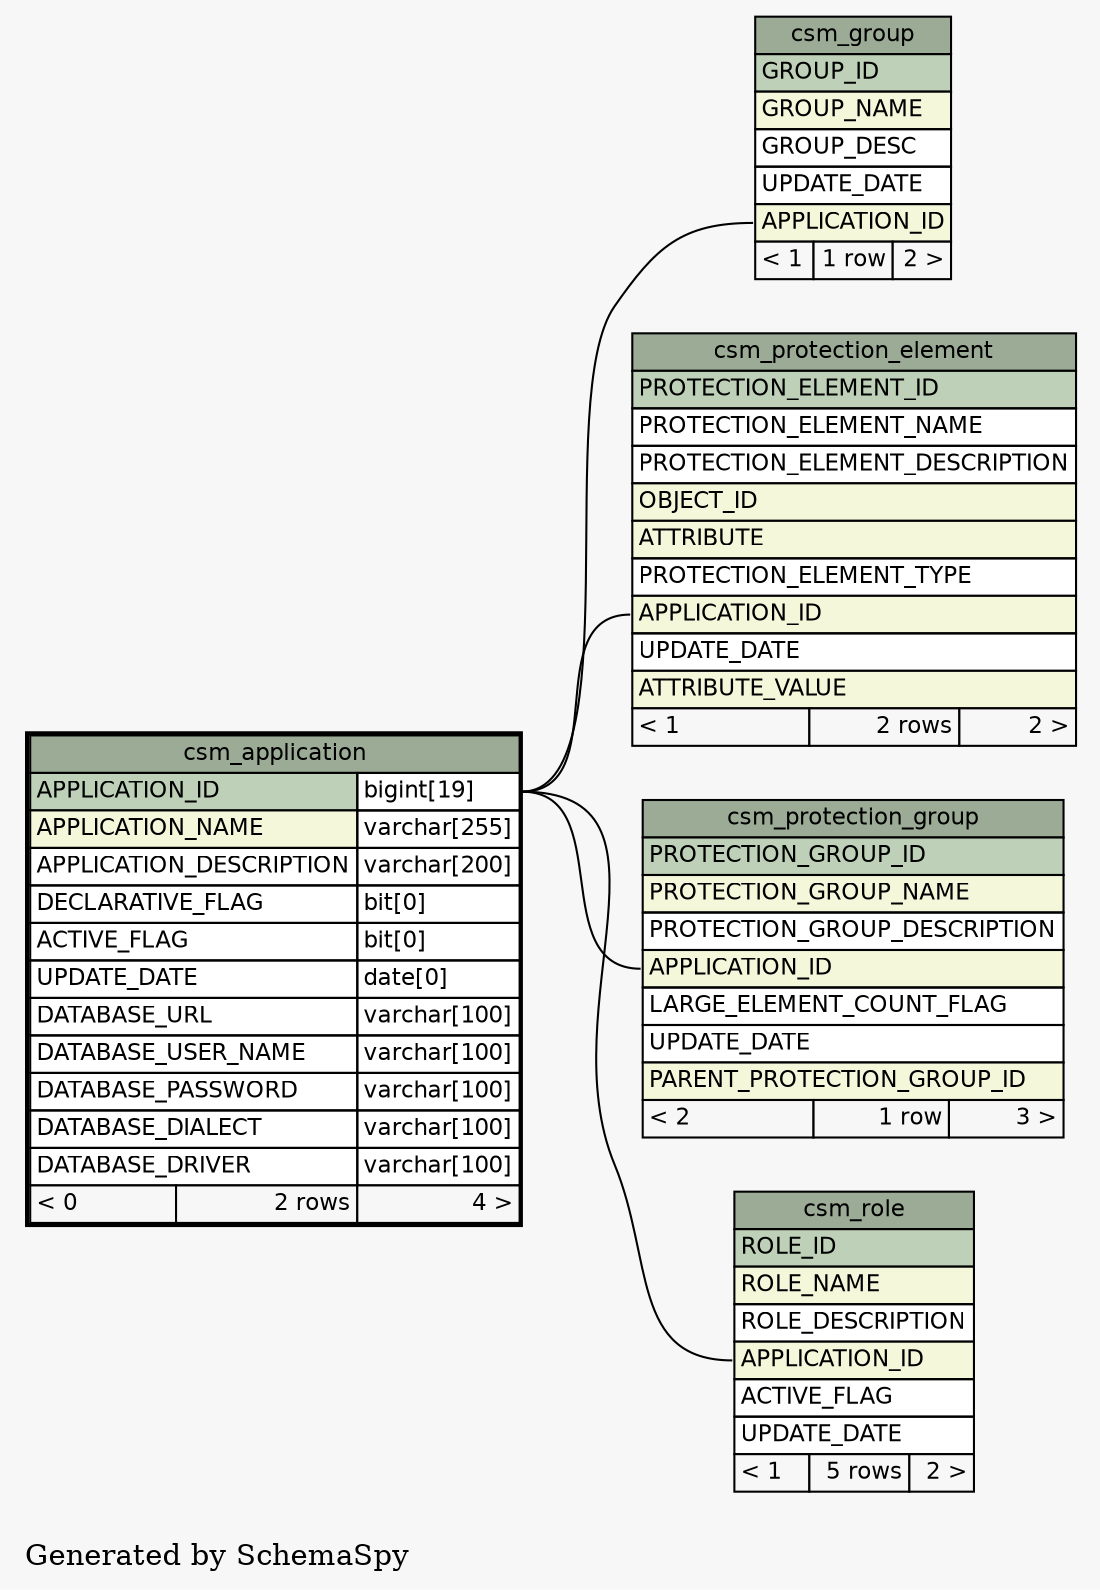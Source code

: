 // dot 2.16.1 on Linux 2.6.25.6-27.fc8
digraph "oneDegreeRelationshipsGraph" {
  graph [
    rankdir="RL"
    bgcolor="#f7f7f7"
    label="\nGenerated by SchemaSpy"
    labeljust="l"
  ];
  node [
    fontname="Helvetica"
    fontsize="11"
    shape="plaintext"
  ];
  edge [
    arrowsize="0.8"
  ];
  "csm_group":"APPLICATION_ID":w -> "csm_application":"APPLICATION_ID.type":e [arrowtail=crowtee arrowhead=none];
  "csm_protection_element":"APPLICATION_ID":w -> "csm_application":"APPLICATION_ID.type":e [arrowtail=crowtee arrowhead=none];
  "csm_protection_group":"APPLICATION_ID":w -> "csm_application":"APPLICATION_ID.type":e [arrowtail=crowtee arrowhead=none];
  "csm_role":"APPLICATION_ID":w -> "csm_application":"APPLICATION_ID.type":e [arrowtail=crowtee arrowhead=none];
  "csm_application" [
    label=<
    <TABLE BORDER="2" CELLBORDER="1" CELLSPACING="0" BGCOLOR="#ffffff">
      <TR><TD PORT="csm_application.heading" COLSPAN="3" BGCOLOR="#9bab96" ALIGN="CENTER">csm_application</TD></TR>
      <TR><TD PORT="APPLICATION_ID" COLSPAN="2" BGCOLOR="#bed1b8" ALIGN="LEFT">APPLICATION_ID</TD><TD PORT="APPLICATION_ID.type" ALIGN="LEFT">bigint[19]</TD></TR>
      <TR><TD PORT="APPLICATION_NAME" COLSPAN="2" BGCOLOR="#f4f7da" ALIGN="LEFT">APPLICATION_NAME</TD><TD PORT="APPLICATION_NAME.type" ALIGN="LEFT">varchar[255]</TD></TR>
      <TR><TD PORT="APPLICATION_DESCRIPTION" COLSPAN="2" ALIGN="LEFT">APPLICATION_DESCRIPTION</TD><TD PORT="APPLICATION_DESCRIPTION.type" ALIGN="LEFT">varchar[200]</TD></TR>
      <TR><TD PORT="DECLARATIVE_FLAG" COLSPAN="2" ALIGN="LEFT">DECLARATIVE_FLAG</TD><TD PORT="DECLARATIVE_FLAG.type" ALIGN="LEFT">bit[0]</TD></TR>
      <TR><TD PORT="ACTIVE_FLAG" COLSPAN="2" ALIGN="LEFT">ACTIVE_FLAG</TD><TD PORT="ACTIVE_FLAG.type" ALIGN="LEFT">bit[0]</TD></TR>
      <TR><TD PORT="UPDATE_DATE" COLSPAN="2" ALIGN="LEFT">UPDATE_DATE</TD><TD PORT="UPDATE_DATE.type" ALIGN="LEFT">date[0]</TD></TR>
      <TR><TD PORT="DATABASE_URL" COLSPAN="2" ALIGN="LEFT">DATABASE_URL</TD><TD PORT="DATABASE_URL.type" ALIGN="LEFT">varchar[100]</TD></TR>
      <TR><TD PORT="DATABASE_USER_NAME" COLSPAN="2" ALIGN="LEFT">DATABASE_USER_NAME</TD><TD PORT="DATABASE_USER_NAME.type" ALIGN="LEFT">varchar[100]</TD></TR>
      <TR><TD PORT="DATABASE_PASSWORD" COLSPAN="2" ALIGN="LEFT">DATABASE_PASSWORD</TD><TD PORT="DATABASE_PASSWORD.type" ALIGN="LEFT">varchar[100]</TD></TR>
      <TR><TD PORT="DATABASE_DIALECT" COLSPAN="2" ALIGN="LEFT">DATABASE_DIALECT</TD><TD PORT="DATABASE_DIALECT.type" ALIGN="LEFT">varchar[100]</TD></TR>
      <TR><TD PORT="DATABASE_DRIVER" COLSPAN="2" ALIGN="LEFT">DATABASE_DRIVER</TD><TD PORT="DATABASE_DRIVER.type" ALIGN="LEFT">varchar[100]</TD></TR>
      <TR><TD ALIGN="LEFT" BGCOLOR="#f7f7f7">&lt; 0</TD><TD ALIGN="RIGHT" BGCOLOR="#f7f7f7">2 rows</TD><TD ALIGN="RIGHT" BGCOLOR="#f7f7f7">4 &gt;</TD></TR>
    </TABLE>>
    URL="csm_application.html#"
    tooltip="csm_application"
  ];
  "csm_group" [
    label=<
    <TABLE BORDER="0" CELLBORDER="1" CELLSPACING="0" BGCOLOR="#ffffff">
      <TR><TD PORT="csm_group.heading" COLSPAN="3" BGCOLOR="#9bab96" ALIGN="CENTER">csm_group</TD></TR>
      <TR><TD PORT="GROUP_ID" COLSPAN="3" BGCOLOR="#bed1b8" ALIGN="LEFT">GROUP_ID</TD></TR>
      <TR><TD PORT="GROUP_NAME" COLSPAN="3" BGCOLOR="#f4f7da" ALIGN="LEFT">GROUP_NAME</TD></TR>
      <TR><TD PORT="GROUP_DESC" COLSPAN="3" ALIGN="LEFT">GROUP_DESC</TD></TR>
      <TR><TD PORT="UPDATE_DATE" COLSPAN="3" ALIGN="LEFT">UPDATE_DATE</TD></TR>
      <TR><TD PORT="APPLICATION_ID" COLSPAN="3" BGCOLOR="#f4f7da" ALIGN="LEFT">APPLICATION_ID</TD></TR>
      <TR><TD ALIGN="LEFT" BGCOLOR="#f7f7f7">&lt; 1</TD><TD ALIGN="RIGHT" BGCOLOR="#f7f7f7">1 row</TD><TD ALIGN="RIGHT" BGCOLOR="#f7f7f7">2 &gt;</TD></TR>
    </TABLE>>
    URL="csm_group.html#graph"
    tooltip="csm_group"
  ];
  "csm_protection_element" [
    label=<
    <TABLE BORDER="0" CELLBORDER="1" CELLSPACING="0" BGCOLOR="#ffffff">
      <TR><TD PORT="csm_protection_element.heading" COLSPAN="3" BGCOLOR="#9bab96" ALIGN="CENTER">csm_protection_element</TD></TR>
      <TR><TD PORT="PROTECTION_ELEMENT_ID" COLSPAN="3" BGCOLOR="#bed1b8" ALIGN="LEFT">PROTECTION_ELEMENT_ID</TD></TR>
      <TR><TD PORT="PROTECTION_ELEMENT_NAME" COLSPAN="3" ALIGN="LEFT">PROTECTION_ELEMENT_NAME</TD></TR>
      <TR><TD PORT="PROTECTION_ELEMENT_DESCRIPTION" COLSPAN="3" ALIGN="LEFT">PROTECTION_ELEMENT_DESCRIPTION</TD></TR>
      <TR><TD PORT="OBJECT_ID" COLSPAN="3" BGCOLOR="#f4f7da" ALIGN="LEFT">OBJECT_ID</TD></TR>
      <TR><TD PORT="ATTRIBUTE" COLSPAN="3" BGCOLOR="#f4f7da" ALIGN="LEFT">ATTRIBUTE</TD></TR>
      <TR><TD PORT="PROTECTION_ELEMENT_TYPE" COLSPAN="3" ALIGN="LEFT">PROTECTION_ELEMENT_TYPE</TD></TR>
      <TR><TD PORT="APPLICATION_ID" COLSPAN="3" BGCOLOR="#f4f7da" ALIGN="LEFT">APPLICATION_ID</TD></TR>
      <TR><TD PORT="UPDATE_DATE" COLSPAN="3" ALIGN="LEFT">UPDATE_DATE</TD></TR>
      <TR><TD PORT="ATTRIBUTE_VALUE" COLSPAN="3" BGCOLOR="#f4f7da" ALIGN="LEFT">ATTRIBUTE_VALUE</TD></TR>
      <TR><TD ALIGN="LEFT" BGCOLOR="#f7f7f7">&lt; 1</TD><TD ALIGN="RIGHT" BGCOLOR="#f7f7f7">2 rows</TD><TD ALIGN="RIGHT" BGCOLOR="#f7f7f7">2 &gt;</TD></TR>
    </TABLE>>
    URL="csm_protection_element.html#graph"
    tooltip="csm_protection_element"
  ];
  "csm_protection_group" [
    label=<
    <TABLE BORDER="0" CELLBORDER="1" CELLSPACING="0" BGCOLOR="#ffffff">
      <TR><TD PORT="csm_protection_group.heading" COLSPAN="3" BGCOLOR="#9bab96" ALIGN="CENTER">csm_protection_group</TD></TR>
      <TR><TD PORT="PROTECTION_GROUP_ID" COLSPAN="3" BGCOLOR="#bed1b8" ALIGN="LEFT">PROTECTION_GROUP_ID</TD></TR>
      <TR><TD PORT="PROTECTION_GROUP_NAME" COLSPAN="3" BGCOLOR="#f4f7da" ALIGN="LEFT">PROTECTION_GROUP_NAME</TD></TR>
      <TR><TD PORT="PROTECTION_GROUP_DESCRIPTION" COLSPAN="3" ALIGN="LEFT">PROTECTION_GROUP_DESCRIPTION</TD></TR>
      <TR><TD PORT="APPLICATION_ID" COLSPAN="3" BGCOLOR="#f4f7da" ALIGN="LEFT">APPLICATION_ID</TD></TR>
      <TR><TD PORT="LARGE_ELEMENT_COUNT_FLAG" COLSPAN="3" ALIGN="LEFT">LARGE_ELEMENT_COUNT_FLAG</TD></TR>
      <TR><TD PORT="UPDATE_DATE" COLSPAN="3" ALIGN="LEFT">UPDATE_DATE</TD></TR>
      <TR><TD PORT="PARENT_PROTECTION_GROUP_ID" COLSPAN="3" BGCOLOR="#f4f7da" ALIGN="LEFT">PARENT_PROTECTION_GROUP_ID</TD></TR>
      <TR><TD ALIGN="LEFT" BGCOLOR="#f7f7f7">&lt; 2</TD><TD ALIGN="RIGHT" BGCOLOR="#f7f7f7">1 row</TD><TD ALIGN="RIGHT" BGCOLOR="#f7f7f7">3 &gt;</TD></TR>
    </TABLE>>
    URL="csm_protection_group.html#graph"
    tooltip="csm_protection_group"
  ];
  "csm_role" [
    label=<
    <TABLE BORDER="0" CELLBORDER="1" CELLSPACING="0" BGCOLOR="#ffffff">
      <TR><TD PORT="csm_role.heading" COLSPAN="3" BGCOLOR="#9bab96" ALIGN="CENTER">csm_role</TD></TR>
      <TR><TD PORT="ROLE_ID" COLSPAN="3" BGCOLOR="#bed1b8" ALIGN="LEFT">ROLE_ID</TD></TR>
      <TR><TD PORT="ROLE_NAME" COLSPAN="3" BGCOLOR="#f4f7da" ALIGN="LEFT">ROLE_NAME</TD></TR>
      <TR><TD PORT="ROLE_DESCRIPTION" COLSPAN="3" ALIGN="LEFT">ROLE_DESCRIPTION</TD></TR>
      <TR><TD PORT="APPLICATION_ID" COLSPAN="3" BGCOLOR="#f4f7da" ALIGN="LEFT">APPLICATION_ID</TD></TR>
      <TR><TD PORT="ACTIVE_FLAG" COLSPAN="3" ALIGN="LEFT">ACTIVE_FLAG</TD></TR>
      <TR><TD PORT="UPDATE_DATE" COLSPAN="3" ALIGN="LEFT">UPDATE_DATE</TD></TR>
      <TR><TD ALIGN="LEFT" BGCOLOR="#f7f7f7">&lt; 1</TD><TD ALIGN="RIGHT" BGCOLOR="#f7f7f7">5 rows</TD><TD ALIGN="RIGHT" BGCOLOR="#f7f7f7">2 &gt;</TD></TR>
    </TABLE>>
    URL="csm_role.html#graph"
    tooltip="csm_role"
  ];
}

